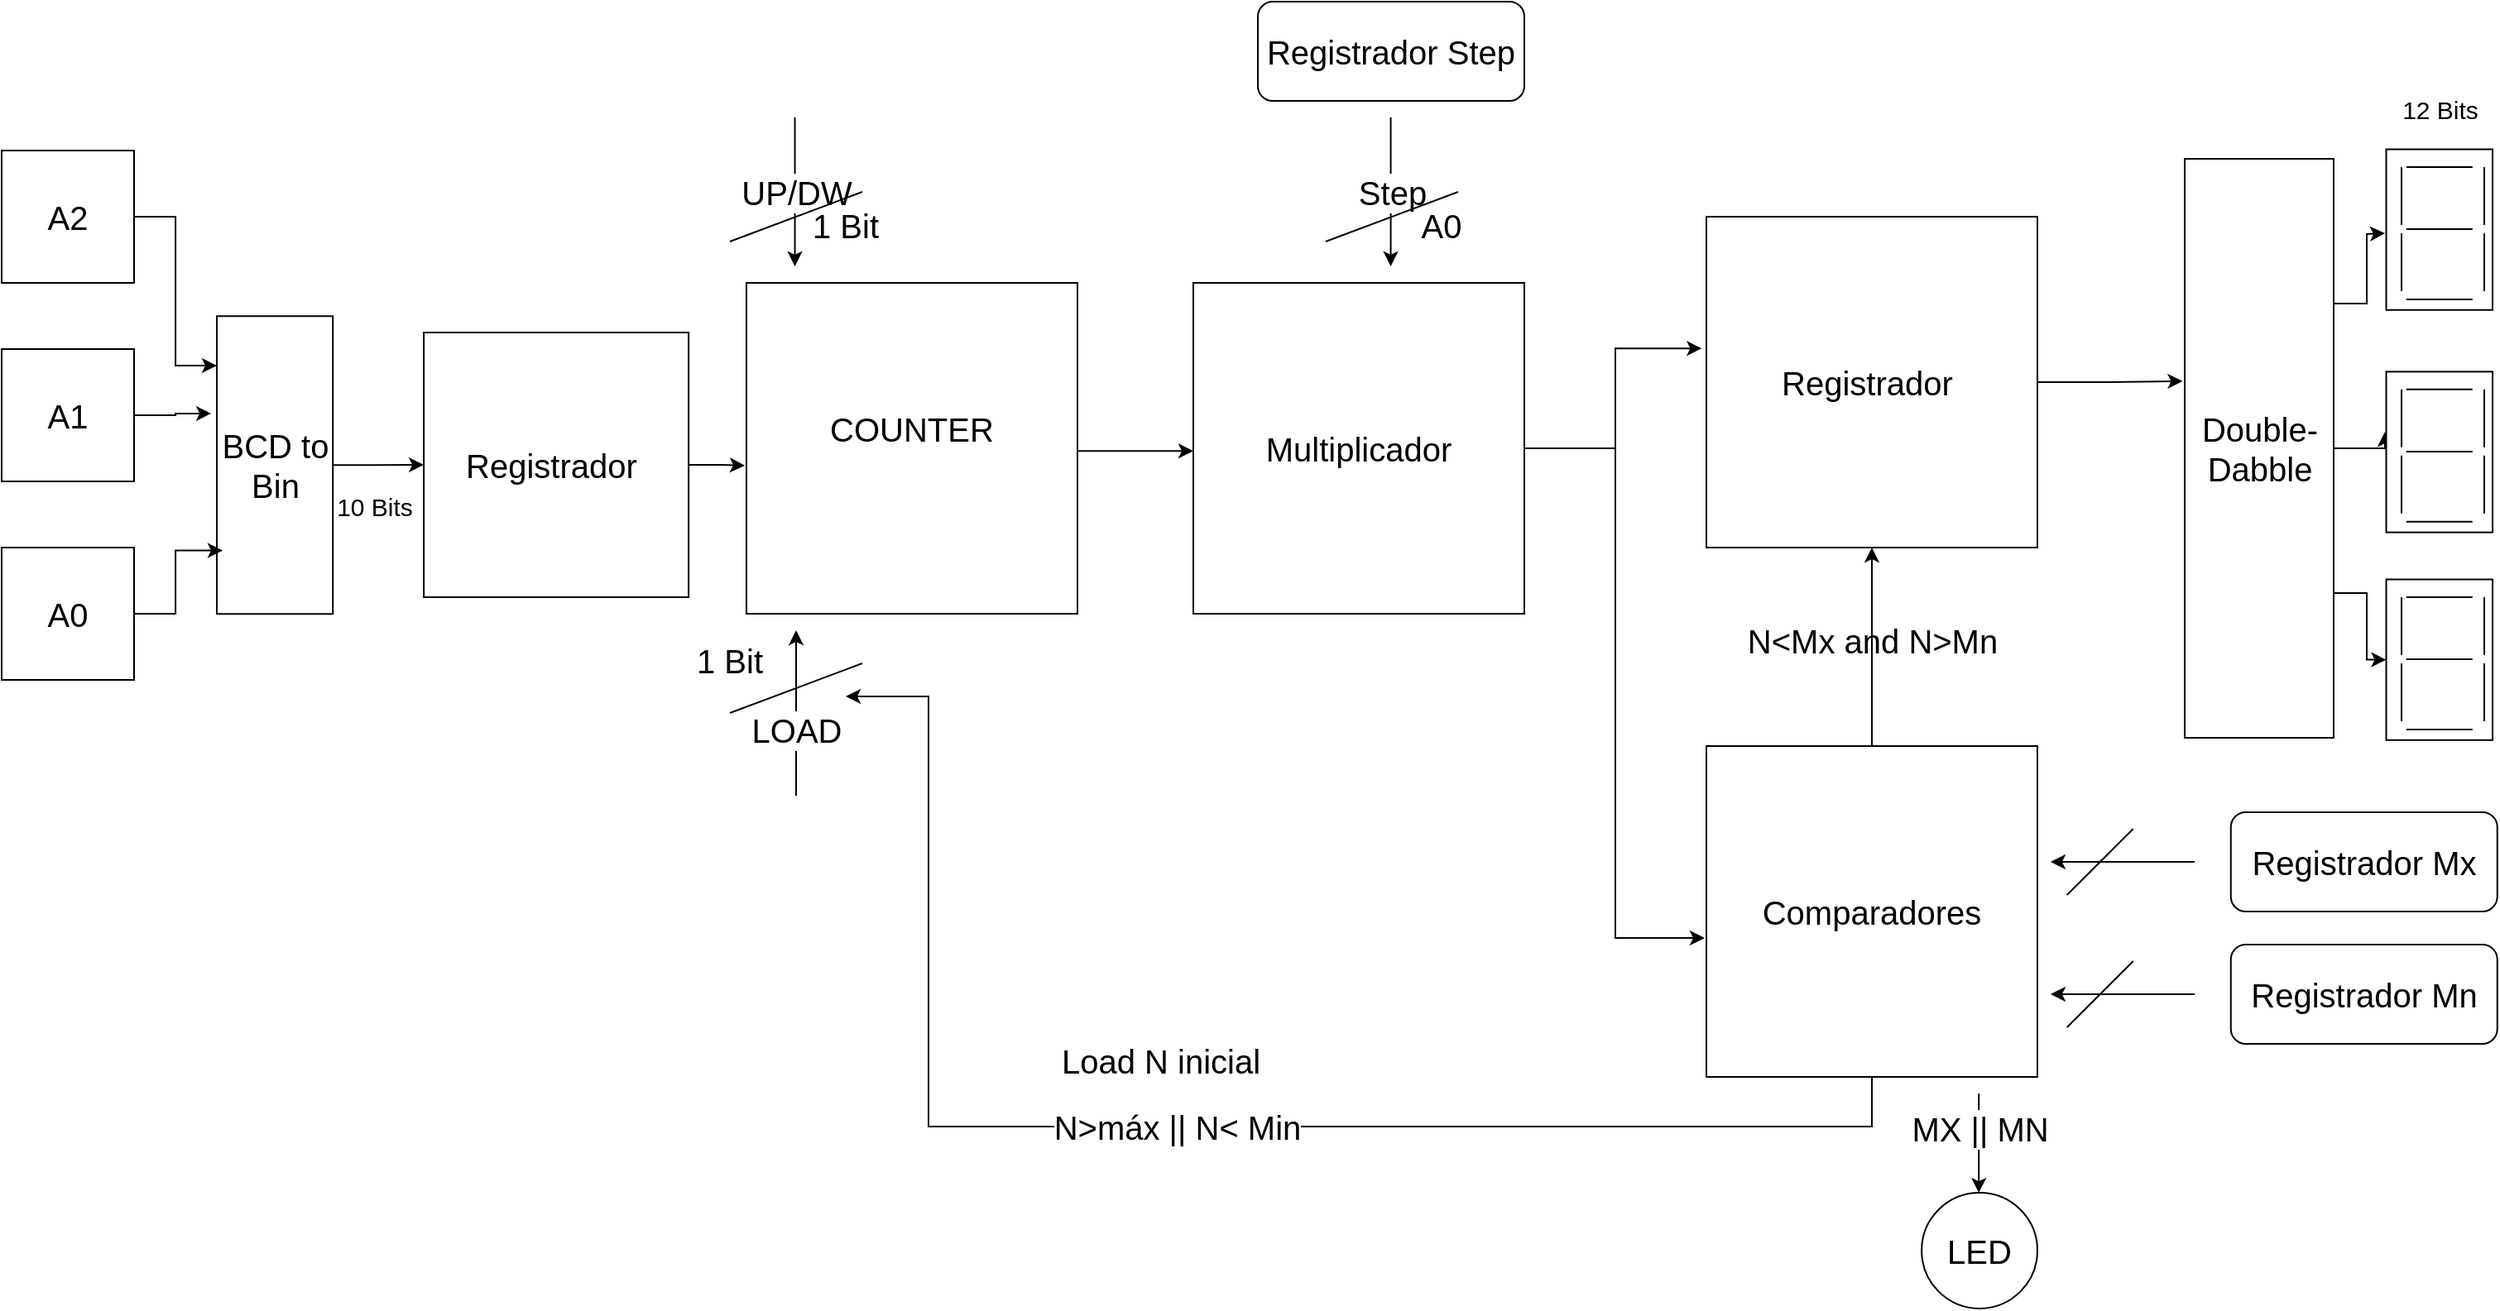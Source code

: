 <mxfile version="24.8.0">
  <diagram name="Página-1" id="OI2_72WPpLuLD4g8K_rf">
    <mxGraphModel dx="1741" dy="1001" grid="1" gridSize="10" guides="1" tooltips="1" connect="1" arrows="1" fold="1" page="1" pageScale="1" pageWidth="827" pageHeight="1169" math="0" shadow="0">
      <root>
        <mxCell id="0" />
        <mxCell id="1" parent="0" />
        <mxCell id="Dc7wzzg82mR3qbJvhs6L-1" value="A2" style="whiteSpace=wrap;html=1;aspect=fixed;fontSize=20;" parent="1" vertex="1">
          <mxGeometry x="40" y="360" width="80" height="80" as="geometry" />
        </mxCell>
        <mxCell id="Dc7wzzg82mR3qbJvhs6L-2" value="A1" style="whiteSpace=wrap;html=1;aspect=fixed;fontSize=20;" parent="1" vertex="1">
          <mxGeometry x="40" y="480" width="80" height="80" as="geometry" />
        </mxCell>
        <mxCell id="Dc7wzzg82mR3qbJvhs6L-4" value="A0" style="whiteSpace=wrap;html=1;aspect=fixed;fontSize=20;" parent="1" vertex="1">
          <mxGeometry x="40" y="600" width="80" height="80" as="geometry" />
        </mxCell>
        <mxCell id="Dc7wzzg82mR3qbJvhs6L-7" value="COUNTER&lt;div style=&quot;font-size: 20px;&quot;&gt;&lt;br style=&quot;font-size: 20px;&quot;&gt;&lt;/div&gt;" style="whiteSpace=wrap;html=1;aspect=fixed;fontSize=20;" parent="1" vertex="1">
          <mxGeometry x="490" y="440" width="200" height="200" as="geometry" />
        </mxCell>
        <mxCell id="Dc7wzzg82mR3qbJvhs6L-8" value="Multiplicador" style="whiteSpace=wrap;html=1;aspect=fixed;fontSize=20;" parent="1" vertex="1">
          <mxGeometry x="760" y="440" width="200" height="200" as="geometry" />
        </mxCell>
        <mxCell id="Dc7wzzg82mR3qbJvhs6L-9" value="" style="endArrow=classic;html=1;rounded=0;fontSize=20;" parent="1" edge="1">
          <mxGeometry relative="1" as="geometry">
            <mxPoint x="519.29" y="340" as="sourcePoint" />
            <mxPoint x="519.29" y="430" as="targetPoint" />
          </mxGeometry>
        </mxCell>
        <mxCell id="Dc7wzzg82mR3qbJvhs6L-10" value="UP/DW" style="edgeLabel;resizable=0;html=1;;align=center;verticalAlign=middle;fontSize=20;" parent="Dc7wzzg82mR3qbJvhs6L-9" connectable="0" vertex="1">
          <mxGeometry relative="1" as="geometry" />
        </mxCell>
        <mxCell id="Dc7wzzg82mR3qbJvhs6L-11" value="" style="endArrow=none;html=1;rounded=0;fontSize=20;" parent="1" edge="1">
          <mxGeometry width="50" height="50" relative="1" as="geometry">
            <mxPoint x="480" y="415" as="sourcePoint" />
            <mxPoint x="560" y="385" as="targetPoint" />
          </mxGeometry>
        </mxCell>
        <mxCell id="Dc7wzzg82mR3qbJvhs6L-12" value="1 Bit" style="text;html=1;align=center;verticalAlign=middle;whiteSpace=wrap;rounded=0;fontSize=20;" parent="1" vertex="1">
          <mxGeometry x="520" y="390" width="60" height="30" as="geometry" />
        </mxCell>
        <mxCell id="Dc7wzzg82mR3qbJvhs6L-16" value="" style="endArrow=classic;html=1;rounded=0;fontSize=20;" parent="1" edge="1">
          <mxGeometry relative="1" as="geometry">
            <mxPoint x="879.29" y="340" as="sourcePoint" />
            <mxPoint x="879.29" y="430" as="targetPoint" />
          </mxGeometry>
        </mxCell>
        <mxCell id="Dc7wzzg82mR3qbJvhs6L-17" value="Step" style="edgeLabel;resizable=0;html=1;;align=center;verticalAlign=middle;fontSize=20;" parent="Dc7wzzg82mR3qbJvhs6L-16" connectable="0" vertex="1">
          <mxGeometry relative="1" as="geometry" />
        </mxCell>
        <mxCell id="Dc7wzzg82mR3qbJvhs6L-18" value="" style="endArrow=none;html=1;rounded=0;fontSize=20;" parent="1" edge="1">
          <mxGeometry width="50" height="50" relative="1" as="geometry">
            <mxPoint x="840" y="415" as="sourcePoint" />
            <mxPoint x="920" y="385" as="targetPoint" />
          </mxGeometry>
        </mxCell>
        <mxCell id="Dc7wzzg82mR3qbJvhs6L-19" value="A0" style="text;html=1;align=center;verticalAlign=middle;whiteSpace=wrap;rounded=0;fontSize=20;" parent="1" vertex="1">
          <mxGeometry x="880" y="390" width="60" height="30" as="geometry" />
        </mxCell>
        <mxCell id="Dc7wzzg82mR3qbJvhs6L-20" value="" style="endArrow=classic;html=1;rounded=0;fontSize=20;" parent="1" edge="1">
          <mxGeometry relative="1" as="geometry">
            <mxPoint x="520" y="750" as="sourcePoint" />
            <mxPoint x="520" y="650" as="targetPoint" />
          </mxGeometry>
        </mxCell>
        <mxCell id="Dc7wzzg82mR3qbJvhs6L-21" value="LOAD" style="edgeLabel;resizable=0;html=1;;align=center;verticalAlign=middle;fontSize=20;" parent="Dc7wzzg82mR3qbJvhs6L-20" connectable="0" vertex="1">
          <mxGeometry relative="1" as="geometry">
            <mxPoint y="10" as="offset" />
          </mxGeometry>
        </mxCell>
        <mxCell id="Dc7wzzg82mR3qbJvhs6L-22" value="" style="endArrow=none;html=1;rounded=0;fontSize=20;" parent="1" edge="1">
          <mxGeometry width="50" height="50" relative="1" as="geometry">
            <mxPoint x="480" y="700" as="sourcePoint" />
            <mxPoint x="560" y="670" as="targetPoint" />
          </mxGeometry>
        </mxCell>
        <mxCell id="Dc7wzzg82mR3qbJvhs6L-25" value="" style="endArrow=classic;html=1;rounded=0;fontSize=20;" parent="1" edge="1">
          <mxGeometry width="50" height="50" relative="1" as="geometry">
            <mxPoint x="690" y="541.66" as="sourcePoint" />
            <mxPoint x="760" y="541.66" as="targetPoint" />
          </mxGeometry>
        </mxCell>
        <mxCell id="qQ6owmYyiTlh0JQ5LR82-2" style="edgeStyle=orthogonalEdgeStyle;rounded=0;orthogonalLoop=1;jettySize=auto;html=1;fontSize=20;" parent="1" edge="1">
          <mxGeometry relative="1" as="geometry">
            <Array as="points">
              <mxPoint x="1170" y="950" />
              <mxPoint x="600" y="950" />
              <mxPoint x="600" y="690" />
            </Array>
            <mxPoint x="1170" y="860" as="sourcePoint" />
            <mxPoint x="550" y="690" as="targetPoint" />
          </mxGeometry>
        </mxCell>
        <mxCell id="qQ6owmYyiTlh0JQ5LR82-3" value="N&amp;gt;máx || N&amp;lt; Min" style="edgeLabel;html=1;align=center;verticalAlign=middle;resizable=0;points=[];fontSize=20;" parent="qQ6owmYyiTlh0JQ5LR82-2" vertex="1" connectable="0">
          <mxGeometry x="0.053" relative="1" as="geometry">
            <mxPoint as="offset" />
          </mxGeometry>
        </mxCell>
        <mxCell id="vhYucIXpQdvtoYfgjH-R-9" style="edgeStyle=orthogonalEdgeStyle;rounded=0;orthogonalLoop=1;jettySize=auto;html=1;entryX=0.5;entryY=1;entryDx=0;entryDy=0;" edge="1" parent="1" source="Dc7wzzg82mR3qbJvhs6L-34" target="vhYucIXpQdvtoYfgjH-R-6">
          <mxGeometry relative="1" as="geometry" />
        </mxCell>
        <mxCell id="Dc7wzzg82mR3qbJvhs6L-34" value="Comparadores" style="whiteSpace=wrap;html=1;aspect=fixed;fontSize=20;" parent="1" vertex="1">
          <mxGeometry x="1070" y="720" width="200" height="200" as="geometry" />
        </mxCell>
        <mxCell id="Dc7wzzg82mR3qbJvhs6L-41" value="" style="endArrow=classic;html=1;rounded=0;fontSize=20;" parent="1" edge="1">
          <mxGeometry relative="1" as="geometry">
            <mxPoint x="1365.11" y="790" as="sourcePoint" />
            <mxPoint x="1277.94" y="790" as="targetPoint" />
          </mxGeometry>
        </mxCell>
        <mxCell id="Dc7wzzg82mR3qbJvhs6L-43" value="" style="endArrow=none;html=1;rounded=0;fontSize=20;" parent="1" edge="1">
          <mxGeometry width="50" height="50" relative="1" as="geometry">
            <mxPoint x="1287.88" y="810" as="sourcePoint" />
            <mxPoint x="1327.88" y="770" as="targetPoint" />
          </mxGeometry>
        </mxCell>
        <mxCell id="qQ6owmYyiTlh0JQ5LR82-37" style="edgeStyle=orthogonalEdgeStyle;rounded=0;orthogonalLoop=1;jettySize=auto;html=1;exitX=0.75;exitY=0;exitDx=0;exitDy=0;entryX=0.5;entryY=1;entryDx=0;entryDy=0;fontSize=20;" parent="1" source="Dc7wzzg82mR3qbJvhs6L-63" target="qQ6owmYyiTlh0JQ5LR82-29" edge="1">
          <mxGeometry relative="1" as="geometry" />
        </mxCell>
        <mxCell id="qQ6owmYyiTlh0JQ5LR82-38" style="edgeStyle=orthogonalEdgeStyle;rounded=0;orthogonalLoop=1;jettySize=auto;html=1;exitX=0.5;exitY=0;exitDx=0;exitDy=0;fontSize=20;" parent="1" source="Dc7wzzg82mR3qbJvhs6L-63" edge="1">
          <mxGeometry relative="1" as="geometry">
            <mxPoint x="1480" y="530" as="targetPoint" />
          </mxGeometry>
        </mxCell>
        <mxCell id="qQ6owmYyiTlh0JQ5LR82-39" style="edgeStyle=orthogonalEdgeStyle;rounded=0;orthogonalLoop=1;jettySize=auto;html=1;exitX=0.25;exitY=0;exitDx=0;exitDy=0;fontSize=20;" parent="1" source="Dc7wzzg82mR3qbJvhs6L-63" edge="1">
          <mxGeometry relative="1" as="geometry">
            <mxPoint x="1480" y="410" as="targetPoint" />
          </mxGeometry>
        </mxCell>
        <mxCell id="Dc7wzzg82mR3qbJvhs6L-63" value="" style="rounded=0;whiteSpace=wrap;html=1;rotation=90;fontSize=20;" parent="1" vertex="1">
          <mxGeometry x="1229" y="495" width="350" height="90" as="geometry" />
        </mxCell>
        <mxCell id="Dc7wzzg82mR3qbJvhs6L-66" value="Double-&lt;div style=&quot;font-size: 20px;&quot;&gt;Dabble&lt;/div&gt;" style="text;html=1;align=center;verticalAlign=middle;resizable=0;points=[];autosize=1;strokeColor=none;fillColor=none;fontSize=20;" parent="1" vertex="1">
          <mxGeometry x="1359" y="510" width="90" height="60" as="geometry" />
        </mxCell>
        <mxCell id="qQ6owmYyiTlh0JQ5LR82-1" value="&lt;div style=&quot;font-size: 20px;&quot;&gt;Registrador&amp;nbsp;&lt;/div&gt;" style="whiteSpace=wrap;html=1;aspect=fixed;fontSize=20;" parent="1" vertex="1">
          <mxGeometry x="295.06" y="470" width="160" height="160" as="geometry" />
        </mxCell>
        <mxCell id="P41b_n4b97m0AwTbKa9I-2" style="edgeStyle=orthogonalEdgeStyle;rounded=0;orthogonalLoop=1;jettySize=auto;html=1;entryX=0;entryY=0.5;entryDx=0;entryDy=0;fontSize=20;" parent="1" source="qQ6owmYyiTlh0JQ5LR82-5" target="qQ6owmYyiTlh0JQ5LR82-1" edge="1">
          <mxGeometry relative="1" as="geometry" />
        </mxCell>
        <mxCell id="qQ6owmYyiTlh0JQ5LR82-5" value="" style="rounded=0;whiteSpace=wrap;html=1;rotation=90;fontSize=20;" parent="1" vertex="1">
          <mxGeometry x="115.06" y="515.06" width="180" height="70.12" as="geometry" />
        </mxCell>
        <mxCell id="qQ6owmYyiTlh0JQ5LR82-6" value="BCD to&lt;div style=&quot;font-size: 20px;&quot;&gt;Bin&lt;/div&gt;" style="text;html=1;align=center;verticalAlign=middle;resizable=0;points=[];autosize=1;strokeColor=none;fillColor=none;fontSize=20;" parent="1" vertex="1">
          <mxGeometry x="160.06" y="520" width="90" height="60" as="geometry" />
        </mxCell>
        <mxCell id="qQ6owmYyiTlh0JQ5LR82-13" value="" style="rounded=0;whiteSpace=wrap;html=1;rotation=90;fontSize=20;" parent="1" vertex="1">
          <mxGeometry x="1464.32" y="375.69" width="97.12" height="64.25" as="geometry" />
        </mxCell>
        <mxCell id="qQ6owmYyiTlh0JQ5LR82-14" value="" style="endArrow=none;html=1;rounded=0;fontSize=20;" parent="1" edge="1">
          <mxGeometry width="50" height="50" relative="1" as="geometry">
            <mxPoint x="1492.88" y="370" as="sourcePoint" />
            <mxPoint x="1532.88" y="370" as="targetPoint" />
          </mxGeometry>
        </mxCell>
        <mxCell id="qQ6owmYyiTlh0JQ5LR82-15" value="" style="endArrow=none;html=1;rounded=0;fontSize=20;" parent="1" edge="1">
          <mxGeometry width="50" height="50" relative="1" as="geometry">
            <mxPoint x="1492.88" y="407.53" as="sourcePoint" />
            <mxPoint x="1532.88" y="407.53" as="targetPoint" />
          </mxGeometry>
        </mxCell>
        <mxCell id="qQ6owmYyiTlh0JQ5LR82-16" value="" style="endArrow=none;html=1;rounded=0;fontSize=20;" parent="1" edge="1">
          <mxGeometry width="50" height="50" relative="1" as="geometry">
            <mxPoint x="1492.88" y="450" as="sourcePoint" />
            <mxPoint x="1532.88" y="450" as="targetPoint" />
          </mxGeometry>
        </mxCell>
        <mxCell id="qQ6owmYyiTlh0JQ5LR82-17" value="" style="endArrow=none;html=1;rounded=0;fontSize=20;" parent="1" edge="1">
          <mxGeometry width="50" height="50" relative="1" as="geometry">
            <mxPoint x="1540" y="405" as="sourcePoint" />
            <mxPoint x="1540" y="370" as="targetPoint" />
          </mxGeometry>
        </mxCell>
        <mxCell id="qQ6owmYyiTlh0JQ5LR82-18" value="" style="endArrow=none;html=1;rounded=0;fontSize=20;" parent="1" edge="1">
          <mxGeometry width="50" height="50" relative="1" as="geometry">
            <mxPoint x="1540" y="445" as="sourcePoint" />
            <mxPoint x="1540" y="410" as="targetPoint" />
          </mxGeometry>
        </mxCell>
        <mxCell id="qQ6owmYyiTlh0JQ5LR82-19" value="" style="endArrow=none;html=1;rounded=0;fontSize=20;" parent="1" edge="1">
          <mxGeometry width="50" height="50" relative="1" as="geometry">
            <mxPoint x="1490" y="445" as="sourcePoint" />
            <mxPoint x="1490" y="410" as="targetPoint" />
          </mxGeometry>
        </mxCell>
        <mxCell id="qQ6owmYyiTlh0JQ5LR82-20" value="" style="endArrow=none;html=1;rounded=0;fontSize=20;" parent="1" edge="1">
          <mxGeometry width="50" height="50" relative="1" as="geometry">
            <mxPoint x="1490" y="405" as="sourcePoint" />
            <mxPoint x="1490" y="370" as="targetPoint" />
          </mxGeometry>
        </mxCell>
        <mxCell id="qQ6owmYyiTlh0JQ5LR82-21" value="" style="rounded=0;whiteSpace=wrap;html=1;rotation=90;fontSize=20;" parent="1" vertex="1">
          <mxGeometry x="1464.32" y="510.12" width="97.12" height="64.25" as="geometry" />
        </mxCell>
        <mxCell id="qQ6owmYyiTlh0JQ5LR82-22" value="" style="endArrow=none;html=1;rounded=0;fontSize=20;" parent="1" edge="1">
          <mxGeometry width="50" height="50" relative="1" as="geometry">
            <mxPoint x="1492.88" y="504.43" as="sourcePoint" />
            <mxPoint x="1532.88" y="504.43" as="targetPoint" />
          </mxGeometry>
        </mxCell>
        <mxCell id="qQ6owmYyiTlh0JQ5LR82-23" value="" style="endArrow=none;html=1;rounded=0;fontSize=20;" parent="1" edge="1">
          <mxGeometry width="50" height="50" relative="1" as="geometry">
            <mxPoint x="1492.88" y="541.96" as="sourcePoint" />
            <mxPoint x="1532.88" y="541.96" as="targetPoint" />
          </mxGeometry>
        </mxCell>
        <mxCell id="qQ6owmYyiTlh0JQ5LR82-24" value="" style="endArrow=none;html=1;rounded=0;fontSize=20;" parent="1" edge="1">
          <mxGeometry width="50" height="50" relative="1" as="geometry">
            <mxPoint x="1492.88" y="584.43" as="sourcePoint" />
            <mxPoint x="1532.88" y="584.43" as="targetPoint" />
          </mxGeometry>
        </mxCell>
        <mxCell id="qQ6owmYyiTlh0JQ5LR82-25" value="" style="endArrow=none;html=1;rounded=0;fontSize=20;" parent="1" edge="1">
          <mxGeometry width="50" height="50" relative="1" as="geometry">
            <mxPoint x="1540" y="539.43" as="sourcePoint" />
            <mxPoint x="1540" y="504.43" as="targetPoint" />
          </mxGeometry>
        </mxCell>
        <mxCell id="qQ6owmYyiTlh0JQ5LR82-26" value="" style="endArrow=none;html=1;rounded=0;fontSize=20;" parent="1" edge="1">
          <mxGeometry width="50" height="50" relative="1" as="geometry">
            <mxPoint x="1540" y="579.43" as="sourcePoint" />
            <mxPoint x="1540" y="544.43" as="targetPoint" />
          </mxGeometry>
        </mxCell>
        <mxCell id="qQ6owmYyiTlh0JQ5LR82-27" value="" style="endArrow=none;html=1;rounded=0;fontSize=20;" parent="1" edge="1">
          <mxGeometry width="50" height="50" relative="1" as="geometry">
            <mxPoint x="1490" y="579.43" as="sourcePoint" />
            <mxPoint x="1490" y="544.43" as="targetPoint" />
          </mxGeometry>
        </mxCell>
        <mxCell id="qQ6owmYyiTlh0JQ5LR82-28" value="" style="endArrow=none;html=1;rounded=0;fontSize=20;" parent="1" edge="1">
          <mxGeometry width="50" height="50" relative="1" as="geometry">
            <mxPoint x="1490" y="539.43" as="sourcePoint" />
            <mxPoint x="1490" y="504.43" as="targetPoint" />
          </mxGeometry>
        </mxCell>
        <mxCell id="qQ6owmYyiTlh0JQ5LR82-29" value="" style="rounded=0;whiteSpace=wrap;html=1;rotation=90;fontSize=20;" parent="1" vertex="1">
          <mxGeometry x="1464.32" y="635.69" width="97.12" height="64.25" as="geometry" />
        </mxCell>
        <mxCell id="qQ6owmYyiTlh0JQ5LR82-30" value="" style="endArrow=none;html=1;rounded=0;fontSize=20;" parent="1" edge="1">
          <mxGeometry width="50" height="50" relative="1" as="geometry">
            <mxPoint x="1492.88" y="630" as="sourcePoint" />
            <mxPoint x="1532.88" y="630" as="targetPoint" />
          </mxGeometry>
        </mxCell>
        <mxCell id="qQ6owmYyiTlh0JQ5LR82-31" value="" style="endArrow=none;html=1;rounded=0;fontSize=20;" parent="1" edge="1">
          <mxGeometry width="50" height="50" relative="1" as="geometry">
            <mxPoint x="1492.88" y="667.53" as="sourcePoint" />
            <mxPoint x="1532.88" y="667.53" as="targetPoint" />
          </mxGeometry>
        </mxCell>
        <mxCell id="qQ6owmYyiTlh0JQ5LR82-32" value="" style="endArrow=none;html=1;rounded=0;fontSize=20;" parent="1" edge="1">
          <mxGeometry width="50" height="50" relative="1" as="geometry">
            <mxPoint x="1492.88" y="710" as="sourcePoint" />
            <mxPoint x="1532.88" y="710" as="targetPoint" />
          </mxGeometry>
        </mxCell>
        <mxCell id="qQ6owmYyiTlh0JQ5LR82-33" value="" style="endArrow=none;html=1;rounded=0;fontSize=20;" parent="1" edge="1">
          <mxGeometry width="50" height="50" relative="1" as="geometry">
            <mxPoint x="1540" y="665" as="sourcePoint" />
            <mxPoint x="1540" y="630" as="targetPoint" />
          </mxGeometry>
        </mxCell>
        <mxCell id="qQ6owmYyiTlh0JQ5LR82-34" value="" style="endArrow=none;html=1;rounded=0;fontSize=20;" parent="1" edge="1">
          <mxGeometry width="50" height="50" relative="1" as="geometry">
            <mxPoint x="1540" y="705" as="sourcePoint" />
            <mxPoint x="1540" y="670" as="targetPoint" />
          </mxGeometry>
        </mxCell>
        <mxCell id="qQ6owmYyiTlh0JQ5LR82-35" value="" style="endArrow=none;html=1;rounded=0;fontSize=20;" parent="1" edge="1">
          <mxGeometry width="50" height="50" relative="1" as="geometry">
            <mxPoint x="1490" y="705" as="sourcePoint" />
            <mxPoint x="1490" y="670" as="targetPoint" />
          </mxGeometry>
        </mxCell>
        <mxCell id="qQ6owmYyiTlh0JQ5LR82-36" value="" style="endArrow=none;html=1;rounded=0;fontSize=20;" parent="1" edge="1">
          <mxGeometry width="50" height="50" relative="1" as="geometry">
            <mxPoint x="1490" y="665" as="sourcePoint" />
            <mxPoint x="1490" y="630" as="targetPoint" />
          </mxGeometry>
        </mxCell>
        <mxCell id="qQ6owmYyiTlh0JQ5LR82-40" value="Registrador Step" style="rounded=1;whiteSpace=wrap;html=1;fontSize=20;" parent="1" vertex="1">
          <mxGeometry x="799" y="270" width="161" height="60" as="geometry" />
        </mxCell>
        <mxCell id="P41b_n4b97m0AwTbKa9I-1" value="1 Bit" style="text;html=1;align=center;verticalAlign=middle;whiteSpace=wrap;rounded=0;fontSize=20;" parent="1" vertex="1">
          <mxGeometry x="450" y="652.81" width="60" height="30" as="geometry" />
        </mxCell>
        <mxCell id="P41b_n4b97m0AwTbKa9I-4" style="edgeStyle=orthogonalEdgeStyle;rounded=0;orthogonalLoop=1;jettySize=auto;html=1;entryX=0.327;entryY=1.049;entryDx=0;entryDy=0;entryPerimeter=0;fontSize=20;" parent="1" source="Dc7wzzg82mR3qbJvhs6L-2" target="qQ6owmYyiTlh0JQ5LR82-5" edge="1">
          <mxGeometry relative="1" as="geometry" />
        </mxCell>
        <mxCell id="P41b_n4b97m0AwTbKa9I-6" style="edgeStyle=orthogonalEdgeStyle;rounded=0;orthogonalLoop=1;jettySize=auto;html=1;entryX=0.787;entryY=0.95;entryDx=0;entryDy=0;entryPerimeter=0;fontSize=20;" parent="1" source="Dc7wzzg82mR3qbJvhs6L-4" target="qQ6owmYyiTlh0JQ5LR82-5" edge="1">
          <mxGeometry relative="1" as="geometry" />
        </mxCell>
        <mxCell id="P41b_n4b97m0AwTbKa9I-7" style="edgeStyle=orthogonalEdgeStyle;rounded=0;orthogonalLoop=1;jettySize=auto;html=1;entryX=0.166;entryY=1;entryDx=0;entryDy=0;entryPerimeter=0;fontSize=20;" parent="1" source="Dc7wzzg82mR3qbJvhs6L-1" target="qQ6owmYyiTlh0JQ5LR82-5" edge="1">
          <mxGeometry relative="1" as="geometry" />
        </mxCell>
        <mxCell id="P41b_n4b97m0AwTbKa9I-8" style="edgeStyle=orthogonalEdgeStyle;rounded=0;orthogonalLoop=1;jettySize=auto;html=1;entryX=-0.005;entryY=0.552;entryDx=0;entryDy=0;entryPerimeter=0;fontSize=20;" parent="1" source="qQ6owmYyiTlh0JQ5LR82-1" target="Dc7wzzg82mR3qbJvhs6L-7" edge="1">
          <mxGeometry relative="1" as="geometry" />
        </mxCell>
        <mxCell id="P41b_n4b97m0AwTbKa9I-9" value="Load N inicial" style="text;html=1;align=center;verticalAlign=middle;resizable=0;points=[];autosize=1;strokeColor=none;fillColor=none;fontSize=20;" parent="1" vertex="1">
          <mxGeometry x="670" y="890" width="140" height="40" as="geometry" />
        </mxCell>
        <mxCell id="P41b_n4b97m0AwTbKa9I-21" value="LED" style="ellipse;whiteSpace=wrap;html=1;aspect=fixed;fontSize=20;" parent="1" vertex="1">
          <mxGeometry x="1200.06" y="990.0" width="69.94" height="69.94" as="geometry" />
        </mxCell>
        <mxCell id="P41b_n4b97m0AwTbKa9I-23" value="" style="endArrow=classic;html=1;rounded=0;fontSize=20;" parent="1" edge="1">
          <mxGeometry width="50" height="50" relative="1" as="geometry">
            <mxPoint x="1234.6" y="930.06" as="sourcePoint" />
            <mxPoint x="1234.6" y="990.06" as="targetPoint" />
          </mxGeometry>
        </mxCell>
        <mxCell id="P41b_n4b97m0AwTbKa9I-24" value="MX || MN" style="edgeLabel;html=1;align=center;verticalAlign=middle;resizable=0;points=[];fontSize=20;" parent="P41b_n4b97m0AwTbKa9I-23" vertex="1" connectable="0">
          <mxGeometry x="0.013" y="-1" relative="1" as="geometry">
            <mxPoint x="1" y="-10" as="offset" />
          </mxGeometry>
        </mxCell>
        <mxCell id="P41b_n4b97m0AwTbKa9I-28" value="&lt;font style=&quot;font-size: 15px;&quot;&gt;10 Bits&lt;/font&gt;" style="text;html=1;align=center;verticalAlign=middle;resizable=0;points=[];autosize=1;strokeColor=none;fillColor=none;" parent="1" vertex="1">
          <mxGeometry x="230" y="560" width="70" height="30" as="geometry" />
        </mxCell>
        <mxCell id="P41b_n4b97m0AwTbKa9I-29" value="&lt;font style=&quot;font-size: 15px;&quot;&gt;12 Bits&lt;/font&gt;" style="text;html=1;align=center;verticalAlign=middle;resizable=0;points=[];autosize=1;strokeColor=none;fillColor=none;" parent="1" vertex="1">
          <mxGeometry x="1477.88" y="320" width="70" height="30" as="geometry" />
        </mxCell>
        <mxCell id="vhYucIXpQdvtoYfgjH-R-2" value="Registrador Mx" style="rounded=1;whiteSpace=wrap;html=1;fontSize=20;" vertex="1" parent="1">
          <mxGeometry x="1386.88" y="760" width="161" height="60" as="geometry" />
        </mxCell>
        <mxCell id="vhYucIXpQdvtoYfgjH-R-3" value="" style="endArrow=classic;html=1;rounded=0;fontSize=20;" edge="1" parent="1">
          <mxGeometry relative="1" as="geometry">
            <mxPoint x="1365.11" y="870" as="sourcePoint" />
            <mxPoint x="1277.94" y="870" as="targetPoint" />
          </mxGeometry>
        </mxCell>
        <mxCell id="vhYucIXpQdvtoYfgjH-R-4" value="" style="endArrow=none;html=1;rounded=0;fontSize=20;" edge="1" parent="1">
          <mxGeometry width="50" height="50" relative="1" as="geometry">
            <mxPoint x="1287.88" y="890" as="sourcePoint" />
            <mxPoint x="1327.88" y="850" as="targetPoint" />
          </mxGeometry>
        </mxCell>
        <mxCell id="vhYucIXpQdvtoYfgjH-R-5" value="Registrador Mn" style="rounded=1;whiteSpace=wrap;html=1;fontSize=20;" vertex="1" parent="1">
          <mxGeometry x="1386.88" y="840" width="161" height="60" as="geometry" />
        </mxCell>
        <mxCell id="vhYucIXpQdvtoYfgjH-R-6" value="Registrador&amp;nbsp;" style="whiteSpace=wrap;html=1;aspect=fixed;fontSize=20;" vertex="1" parent="1">
          <mxGeometry x="1070" y="400" width="200" height="200" as="geometry" />
        </mxCell>
        <mxCell id="vhYucIXpQdvtoYfgjH-R-7" style="edgeStyle=orthogonalEdgeStyle;rounded=0;orthogonalLoop=1;jettySize=auto;html=1;exitX=1;exitY=0.5;exitDx=0;exitDy=0;entryX=-0.014;entryY=0.398;entryDx=0;entryDy=0;entryPerimeter=0;" edge="1" parent="1" source="Dc7wzzg82mR3qbJvhs6L-8" target="vhYucIXpQdvtoYfgjH-R-6">
          <mxGeometry relative="1" as="geometry" />
        </mxCell>
        <mxCell id="vhYucIXpQdvtoYfgjH-R-8" style="edgeStyle=orthogonalEdgeStyle;rounded=0;orthogonalLoop=1;jettySize=auto;html=1;exitX=1;exitY=0.5;exitDx=0;exitDy=0;entryX=-0.005;entryY=0.58;entryDx=0;entryDy=0;entryPerimeter=0;" edge="1" parent="1" source="Dc7wzzg82mR3qbJvhs6L-8" target="Dc7wzzg82mR3qbJvhs6L-34">
          <mxGeometry relative="1" as="geometry" />
        </mxCell>
        <mxCell id="vhYucIXpQdvtoYfgjH-R-10" value="&lt;span style=&quot;font-size: 20px;&quot;&gt;N&amp;lt;Mx and N&amp;gt;Mn&lt;/span&gt;" style="text;html=1;align=center;verticalAlign=middle;resizable=0;points=[];autosize=1;strokeColor=none;fillColor=none;" vertex="1" parent="1">
          <mxGeometry x="1085" y="635.69" width="170" height="40" as="geometry" />
        </mxCell>
        <mxCell id="vhYucIXpQdvtoYfgjH-R-11" style="edgeStyle=orthogonalEdgeStyle;rounded=0;orthogonalLoop=1;jettySize=auto;html=1;exitX=1;exitY=0.5;exitDx=0;exitDy=0;entryX=0.384;entryY=1.014;entryDx=0;entryDy=0;entryPerimeter=0;" edge="1" parent="1" source="vhYucIXpQdvtoYfgjH-R-6" target="Dc7wzzg82mR3qbJvhs6L-63">
          <mxGeometry relative="1" as="geometry" />
        </mxCell>
      </root>
    </mxGraphModel>
  </diagram>
</mxfile>
